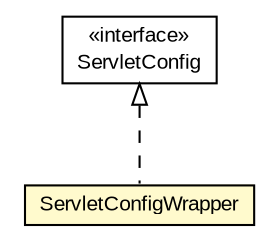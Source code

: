 #!/usr/local/bin/dot
#
# Class diagram 
# Generated by UMLGraph version R5_6-24-gf6e263 (http://www.umlgraph.org/)
#

digraph G {
	edge [fontname="arial",fontsize=10,labelfontname="arial",labelfontsize=10];
	node [fontname="arial",fontsize=10,shape=plaintext];
	nodesep=0.25;
	ranksep=0.5;
	// org.gservlet.ServletConfigWrapper
	c1856 [label=<<table title="org.gservlet.ServletConfigWrapper" border="0" cellborder="1" cellspacing="0" cellpadding="2" port="p" bgcolor="lemonChiffon" href="./ServletConfigWrapper.html">
		<tr><td><table border="0" cellspacing="0" cellpadding="1">
<tr><td align="center" balign="center"> ServletConfigWrapper </td></tr>
		</table></td></tr>
		</table>>, URL="./ServletConfigWrapper.html", fontname="arial", fontcolor="black", fontsize=10.0];
	//org.gservlet.ServletConfigWrapper implements javax.servlet.ServletConfig
	c1899:p -> c1856:p [dir=back,arrowtail=empty,style=dashed];
	// javax.servlet.ServletConfig
	c1899 [label=<<table title="javax.servlet.ServletConfig" border="0" cellborder="1" cellspacing="0" cellpadding="2" port="p" href="https://docs.oracle.com/javaee/7/api/javax/servlet/ServletConfig.html">
		<tr><td><table border="0" cellspacing="0" cellpadding="1">
<tr><td align="center" balign="center"> &#171;interface&#187; </td></tr>
<tr><td align="center" balign="center"> ServletConfig </td></tr>
		</table></td></tr>
		</table>>, URL="https://docs.oracle.com/javaee/7/api/javax/servlet/ServletConfig.html", fontname="arial", fontcolor="black", fontsize=10.0];
}

